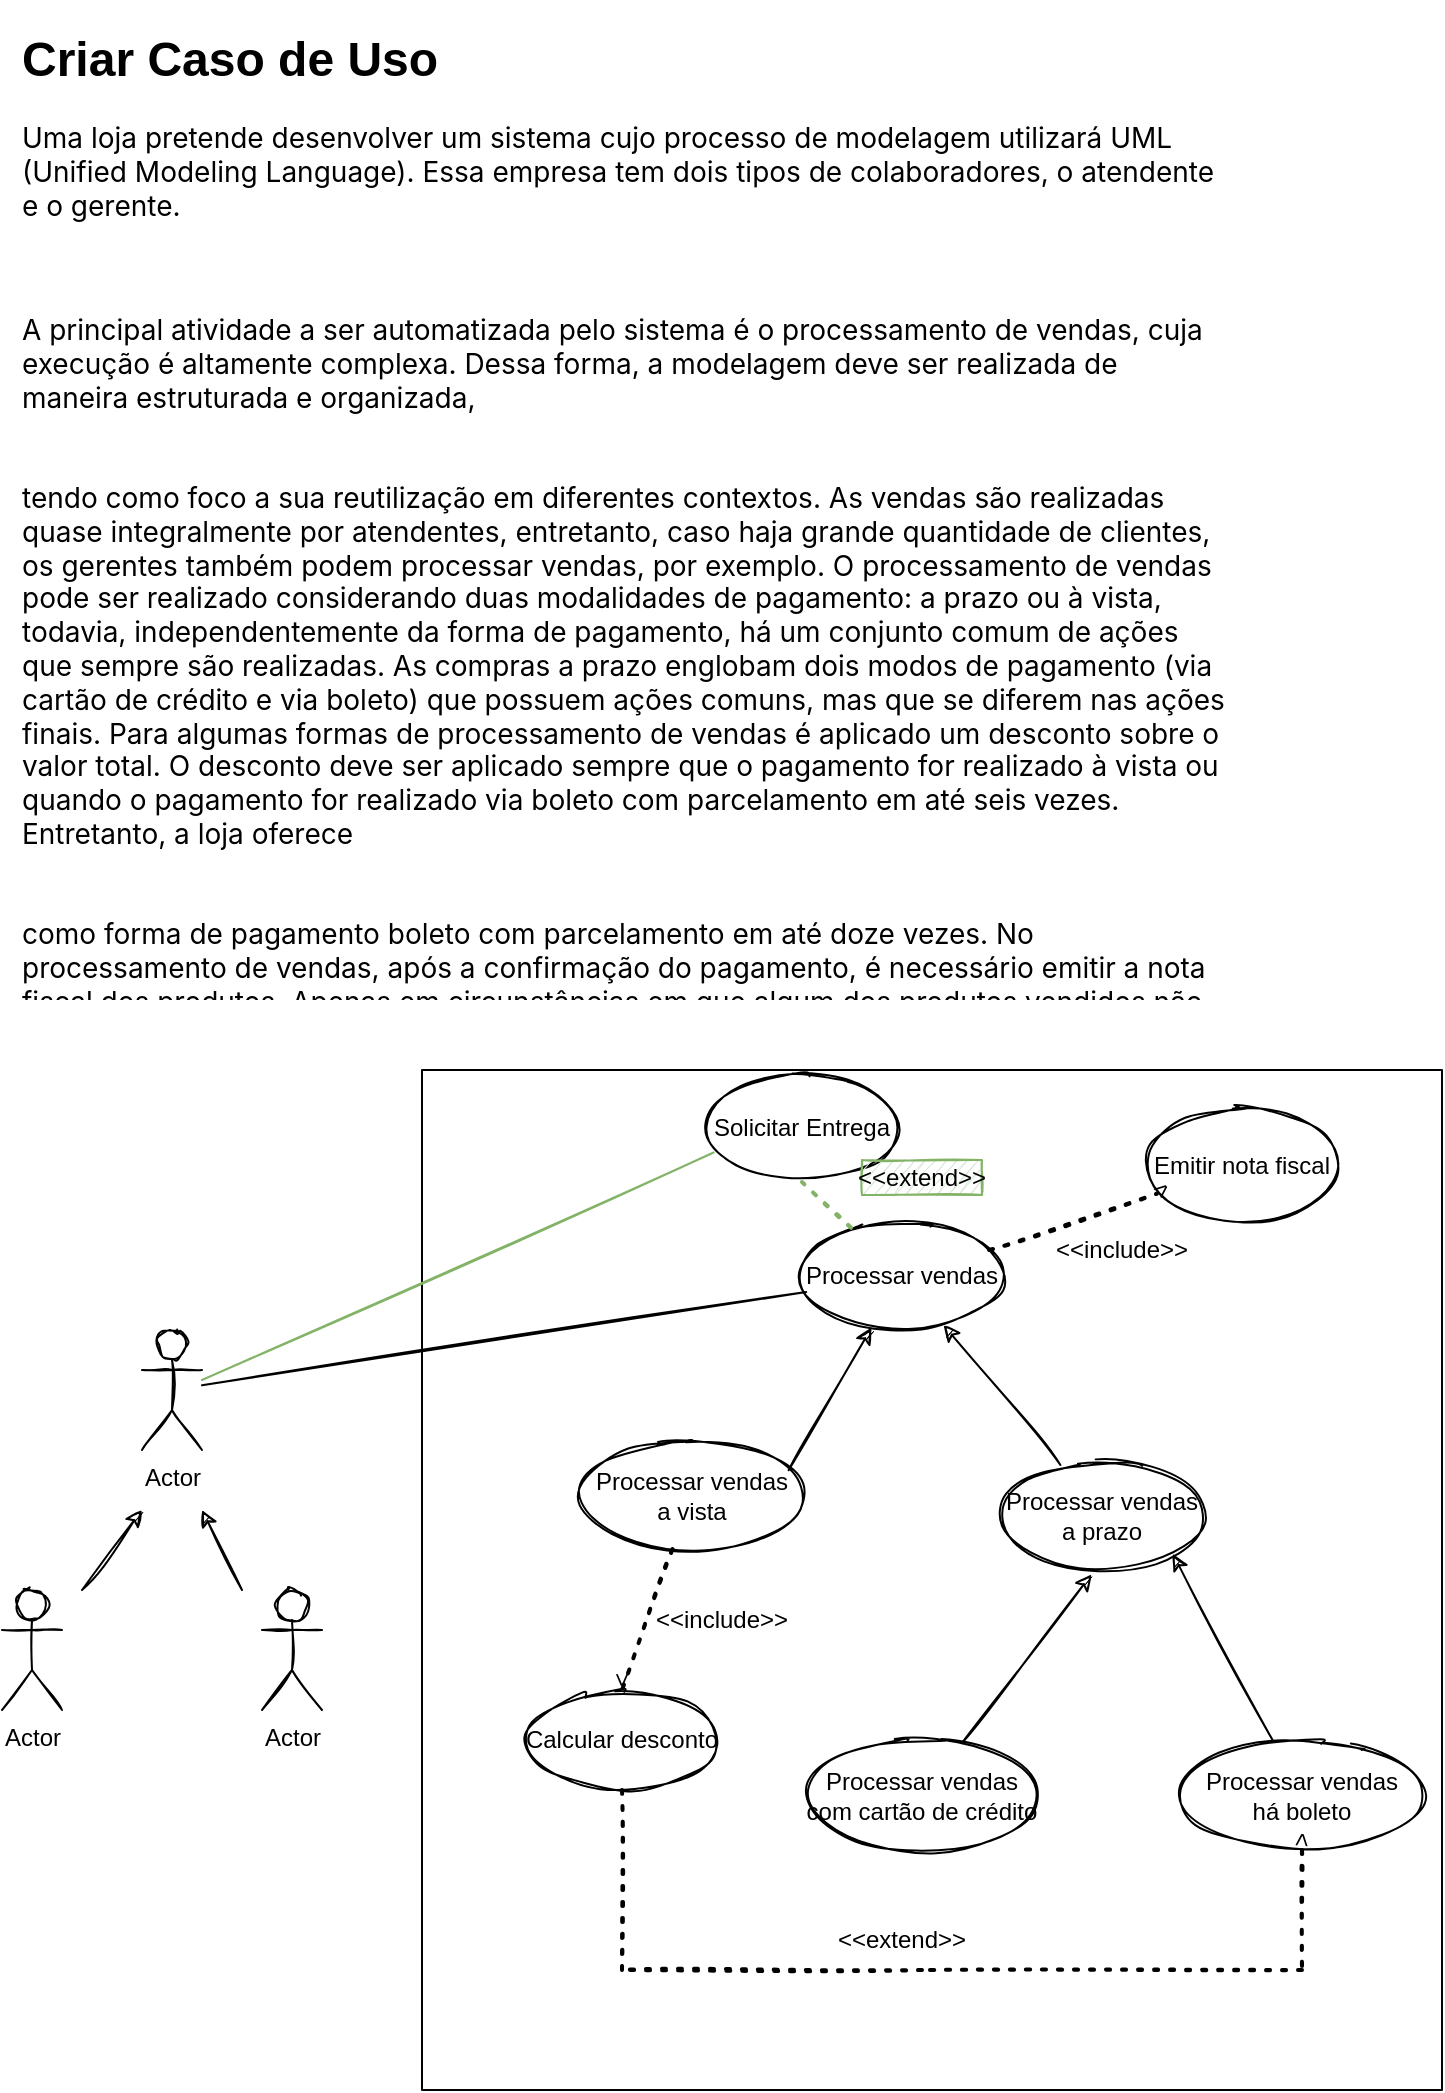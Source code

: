 <mxfile>
    <diagram id="y_w0aVyQnxrfPItYfsyk" name="Page-1">
        <mxGraphModel dx="1711" dy="1706" grid="1" gridSize="10" guides="1" tooltips="1" connect="1" arrows="1" fold="1" page="1" pageScale="1" pageWidth="827" pageHeight="1169" math="0" shadow="0">
            <root>
                <mxCell id="0"/>
                <mxCell id="1" parent="0"/>
                <mxCell id="Oir4PSkR5yXQYD4hzoM9-1" value="Actor" style="shape=umlActor;verticalLabelPosition=bottom;verticalAlign=top;html=1;outlineConnect=0;rounded=0;sketch=1;" parent="1" vertex="1">
                    <mxGeometry x="-650" y="-325" width="30" height="60" as="geometry"/>
                </mxCell>
                <mxCell id="Oir4PSkR5yXQYD4hzoM9-2" value="Actor" style="shape=umlActor;verticalLabelPosition=bottom;verticalAlign=top;html=1;outlineConnect=0;rounded=0;sketch=1;" parent="1" vertex="1">
                    <mxGeometry x="-780" y="-325" width="30" height="60" as="geometry"/>
                </mxCell>
                <mxCell id="Oir4PSkR5yXQYD4hzoM9-3" value="Actor" style="shape=umlActor;verticalLabelPosition=bottom;verticalAlign=top;html=1;outlineConnect=0;rounded=0;sketch=1;" parent="1" vertex="1">
                    <mxGeometry x="-710" y="-455" width="30" height="60" as="geometry"/>
                </mxCell>
                <mxCell id="Oir4PSkR5yXQYD4hzoM9-5" value="" style="whiteSpace=wrap;html=1;aspect=fixed;rounded=0;sketch=1;" parent="1" vertex="1">
                    <mxGeometry x="-570" y="-585" width="510" height="510" as="geometry"/>
                </mxCell>
                <mxCell id="Oir4PSkR5yXQYD4hzoM9-6" value="Processar vendas" style="ellipse;whiteSpace=wrap;html=1;rounded=0;sketch=1;" parent="1" vertex="1">
                    <mxGeometry x="-380" y="-510" width="100" height="55" as="geometry"/>
                </mxCell>
                <mxCell id="Oir4PSkR5yXQYD4hzoM9-7" value="Processar vendas&lt;br&gt;a prazo" style="ellipse;whiteSpace=wrap;html=1;rounded=0;sketch=1;" parent="1" vertex="1">
                    <mxGeometry x="-280" y="-390" width="100" height="55" as="geometry"/>
                </mxCell>
                <mxCell id="Oir4PSkR5yXQYD4hzoM9-8" value="Processar vendas&lt;br&gt;a vista" style="ellipse;whiteSpace=wrap;html=1;rounded=0;sketch=1;" parent="1" vertex="1">
                    <mxGeometry x="-490" y="-400" width="110" height="55" as="geometry"/>
                </mxCell>
                <mxCell id="Oir4PSkR5yXQYD4hzoM9-9" value="Processar vendas&lt;br&gt;há boleto" style="ellipse;whiteSpace=wrap;html=1;rounded=0;sketch=1;" parent="1" vertex="1">
                    <mxGeometry x="-190" y="-250" width="120" height="55" as="geometry"/>
                </mxCell>
                <mxCell id="Oir4PSkR5yXQYD4hzoM9-10" value="Processar vendas&lt;br&gt;com cartão de crédito" style="ellipse;whiteSpace=wrap;html=1;rounded=0;sketch=1;" parent="1" vertex="1">
                    <mxGeometry x="-380" y="-250" width="120" height="55" as="geometry"/>
                </mxCell>
                <mxCell id="Oir4PSkR5yXQYD4hzoM9-11" value="" style="endArrow=classic;html=1;rounded=0;sketch=1;" parent="1" edge="1">
                    <mxGeometry width="50" height="50" relative="1" as="geometry">
                        <mxPoint x="-740" y="-325" as="sourcePoint"/>
                        <mxPoint x="-710" y="-365" as="targetPoint"/>
                    </mxGeometry>
                </mxCell>
                <mxCell id="Oir4PSkR5yXQYD4hzoM9-12" value="" style="endArrow=classic;html=1;rounded=0;sketch=1;" parent="1" edge="1">
                    <mxGeometry width="50" height="50" relative="1" as="geometry">
                        <mxPoint x="-660" y="-325" as="sourcePoint"/>
                        <mxPoint x="-680" y="-365" as="targetPoint"/>
                    </mxGeometry>
                </mxCell>
                <mxCell id="Oir4PSkR5yXQYD4hzoM9-13" value="" style="endArrow=classic;html=1;rounded=0;exitX=0.939;exitY=0.275;exitDx=0;exitDy=0;exitPerimeter=0;sketch=1;" parent="1" source="Oir4PSkR5yXQYD4hzoM9-8" target="Oir4PSkR5yXQYD4hzoM9-6" edge="1">
                    <mxGeometry width="50" height="50" relative="1" as="geometry">
                        <mxPoint x="-380" y="-315" as="sourcePoint"/>
                        <mxPoint x="-330" y="-365" as="targetPoint"/>
                    </mxGeometry>
                </mxCell>
                <mxCell id="Oir4PSkR5yXQYD4hzoM9-14" value="" style="endArrow=classic;html=1;rounded=0;sketch=1;" parent="1" source="Oir4PSkR5yXQYD4hzoM9-7" target="Oir4PSkR5yXQYD4hzoM9-6" edge="1">
                    <mxGeometry width="50" height="50" relative="1" as="geometry">
                        <mxPoint x="-377.32" y="-393" as="sourcePoint"/>
                        <mxPoint x="-349.344" y="-447.136" as="targetPoint"/>
                    </mxGeometry>
                </mxCell>
                <mxCell id="Oir4PSkR5yXQYD4hzoM9-15" value="" style="endArrow=classic;html=1;rounded=0;entryX=0.448;entryY=1.039;entryDx=0;entryDy=0;entryPerimeter=0;sketch=1;" parent="1" source="Oir4PSkR5yXQYD4hzoM9-10" target="Oir4PSkR5yXQYD4hzoM9-7" edge="1">
                    <mxGeometry width="50" height="50" relative="1" as="geometry">
                        <mxPoint x="-367.32" y="-383" as="sourcePoint"/>
                        <mxPoint x="-339.344" y="-437.136" as="targetPoint"/>
                    </mxGeometry>
                </mxCell>
                <mxCell id="Oir4PSkR5yXQYD4hzoM9-16" value="" style="endArrow=classic;html=1;rounded=0;entryX=1;entryY=1;entryDx=0;entryDy=0;sketch=1;" parent="1" source="Oir4PSkR5yXQYD4hzoM9-9" target="Oir4PSkR5yXQYD4hzoM9-7" edge="1">
                    <mxGeometry width="50" height="50" relative="1" as="geometry">
                        <mxPoint x="-357.32" y="-373" as="sourcePoint"/>
                        <mxPoint x="-329.344" y="-427.136" as="targetPoint"/>
                    </mxGeometry>
                </mxCell>
                <mxCell id="Oir4PSkR5yXQYD4hzoM9-17" value="Calcular desconto" style="ellipse;whiteSpace=wrap;html=1;rounded=0;sketch=1;" parent="1" vertex="1">
                    <mxGeometry x="-520" y="-275" width="100" height="50" as="geometry"/>
                </mxCell>
                <mxCell id="Oir4PSkR5yXQYD4hzoM9-20" value="" style="endArrow=none;dashed=1;html=1;dashPattern=1 3;strokeWidth=2;rounded=0;entryX=0.5;entryY=0;entryDx=0;entryDy=0;sketch=1;" parent="1" source="Oir4PSkR5yXQYD4hzoM9-8" target="Oir4PSkR5yXQYD4hzoM9-17" edge="1">
                    <mxGeometry width="50" height="50" relative="1" as="geometry">
                        <mxPoint x="-380" y="-315" as="sourcePoint"/>
                        <mxPoint x="-330" y="-365" as="targetPoint"/>
                    </mxGeometry>
                </mxCell>
                <mxCell id="Oir4PSkR5yXQYD4hzoM9-21" value="&amp;lt;&amp;lt;include&amp;gt;&amp;gt;" style="text;html=1;strokeColor=none;fillColor=none;align=center;verticalAlign=middle;whiteSpace=wrap;rounded=0;sketch=1;" parent="1" vertex="1">
                    <mxGeometry x="-450" y="-325" width="60" height="30" as="geometry"/>
                </mxCell>
                <mxCell id="Oir4PSkR5yXQYD4hzoM9-22" value="" style="endArrow=none;dashed=1;html=1;dashPattern=1 3;strokeWidth=2;rounded=0;sketch=1;" parent="1" source="Oir4PSkR5yXQYD4hzoM9-9" target="Oir4PSkR5yXQYD4hzoM9-17" edge="1">
                    <mxGeometry width="50" height="50" relative="1" as="geometry">
                        <mxPoint x="-380" y="-315" as="sourcePoint"/>
                        <mxPoint x="-330" y="-365" as="targetPoint"/>
                        <Array as="points">
                            <mxPoint x="-130" y="-135"/>
                            <mxPoint x="-320" y="-135"/>
                            <mxPoint x="-470" y="-135"/>
                        </Array>
                    </mxGeometry>
                </mxCell>
                <mxCell id="Oir4PSkR5yXQYD4hzoM9-23" value="&amp;lt;&amp;lt;extend&amp;gt;&amp;gt;" style="text;html=1;strokeColor=none;fillColor=none;align=center;verticalAlign=middle;whiteSpace=wrap;rounded=0;sketch=1;" parent="1" vertex="1">
                    <mxGeometry x="-360" y="-165" width="60" height="30" as="geometry"/>
                </mxCell>
                <mxCell id="Oir4PSkR5yXQYD4hzoM9-24" value="&amp;lt;" style="text;html=1;strokeColor=none;fillColor=none;align=center;verticalAlign=middle;whiteSpace=wrap;rounded=0;rotation=-90;sketch=1;" parent="1" vertex="1">
                    <mxGeometry x="-480" y="-295" width="20" height="30" as="geometry"/>
                </mxCell>
                <mxCell id="Oir4PSkR5yXQYD4hzoM9-25" value="&amp;lt;" style="text;html=1;strokeColor=none;fillColor=none;align=center;verticalAlign=middle;whiteSpace=wrap;rounded=0;rotation=95;sketch=1;" parent="1" vertex="1">
                    <mxGeometry x="-140" y="-215" width="20" height="30" as="geometry"/>
                </mxCell>
                <mxCell id="Oir4PSkR5yXQYD4hzoM9-26" value="&lt;h1&gt;Criar Caso de Uso&lt;/h1&gt;&lt;p&gt;&lt;span style=&quot;font-family: -apple-system, BlinkMacSystemFont, &amp;quot;Segoe UI&amp;quot;, &amp;quot;Apple Color Emoji&amp;quot;, &amp;quot;Segoe UI Emoji&amp;quot;, &amp;quot;Segoe UI Web&amp;quot;, sans-serif; font-size: 14px; background-color: initial;&quot;&gt;Uma loja pretende desenvolver um sistema cujo processo de modelagem utilizará UML (Unified Modeling Language). Essa empresa tem dois tipos de colaboradores, o atendente e o gerente.&lt;/span&gt;&lt;/p&gt;&lt;div style=&quot;box-sizing: border-box; font-family: -apple-system, BlinkMacSystemFont, &amp;quot;Segoe UI&amp;quot;, &amp;quot;Apple Color Emoji&amp;quot;, &amp;quot;Segoe UI Emoji&amp;quot;, &amp;quot;Segoe UI Web&amp;quot;, sans-serif; font-size: 14px;&quot;&gt;&lt;br/&gt;&lt;br/&gt;A principal atividade a ser automatizada pelo sistema é o processamento de vendas, cuja execução é altamente complexa. Dessa forma, a modelagem deve ser realizada de maneira estruturada e organizada,&lt;br&gt;&lt;br/&gt;&lt;br/&gt;tendo como foco a sua reutilização em diferentes contextos. As vendas são realizadas quase integralmente por atendentes, entretanto, caso haja grande quantidade de clientes, os gerentes também podem processar vendas, por exemplo. O processamento de vendas pode ser realizado considerando duas modalidades de pagamento: a prazo ou à vista, todavia, independentemente da forma de pagamento, há um conjunto comum de ações que sempre são realizadas. As compras a prazo englobam dois modos de pagamento (via cartão de crédito e via boleto) que possuem ações comuns, mas que se diferem nas ações finais. Para algumas formas de processamento de vendas é aplicado um desconto sobre o valor total. O desconto deve ser aplicado sempre que o pagamento for realizado à vista ou quando o pagamento for realizado via boleto com parcelamento em até seis vezes. Entretanto, a loja oferece&lt;br&gt;&lt;br/&gt;&lt;br/&gt;como forma de pagamento boleto com parcelamento em até doze vezes. No processamento de vendas, após a confirmação do pagamento, é necessário emitir a nota fiscal dos produtos. Apenas em circunstâncias em que algum dos produtos vendidos não possa ser retirado na loja, deve ser possível solicitar a entrega pelo sistema. Elabore o diagrama de caso de uso.&lt;/div&gt;" style="text;html=1;strokeColor=none;fillColor=none;spacing=5;spacingTop=-20;whiteSpace=wrap;overflow=hidden;rounded=0;sketch=1;" parent="1" vertex="1">
                    <mxGeometry x="-775" y="-1110" width="610" height="490" as="geometry"/>
                </mxCell>
                <mxCell id="Oir4PSkR5yXQYD4hzoM9-27" value="Emitir nota fiscal" style="ellipse;whiteSpace=wrap;html=1;rounded=0;sketch=1;" parent="1" vertex="1">
                    <mxGeometry x="-210" y="-565" width="100" height="55" as="geometry"/>
                </mxCell>
                <mxCell id="Oir4PSkR5yXQYD4hzoM9-29" value="" style="endArrow=none;dashed=1;html=1;dashPattern=1 3;strokeWidth=2;rounded=0;exitX=0.936;exitY=0.273;exitDx=0;exitDy=0;exitPerimeter=0;sketch=1;" parent="1" source="Oir4PSkR5yXQYD4hzoM9-6" target="Oir4PSkR5yXQYD4hzoM9-27" edge="1">
                    <mxGeometry width="50" height="50" relative="1" as="geometry">
                        <mxPoint x="-434.643" y="-335.426" as="sourcePoint"/>
                        <mxPoint x="-460" y="-265" as="targetPoint"/>
                    </mxGeometry>
                </mxCell>
                <mxCell id="Oir4PSkR5yXQYD4hzoM9-30" value="&amp;lt;&amp;lt;include&amp;gt;&amp;gt;" style="text;html=1;strokeColor=none;fillColor=none;align=center;verticalAlign=middle;whiteSpace=wrap;rounded=0;sketch=1;" parent="1" vertex="1">
                    <mxGeometry x="-250" y="-510" width="60" height="30" as="geometry"/>
                </mxCell>
                <mxCell id="Oir4PSkR5yXQYD4hzoM9-31" value="&amp;lt;" style="text;html=1;strokeColor=none;fillColor=none;align=center;verticalAlign=middle;whiteSpace=wrap;rounded=0;rotation=-220;sketch=1;" parent="1" vertex="1">
                    <mxGeometry x="-210" y="-540" width="20" height="30" as="geometry"/>
                </mxCell>
                <mxCell id="Oir4PSkR5yXQYD4hzoM9-33" value="Solicitar Entrega" style="ellipse;whiteSpace=wrap;html=1;rounded=0;sketch=1;" parent="1" vertex="1">
                    <mxGeometry x="-430" y="-584" width="100" height="55" as="geometry"/>
                </mxCell>
                <mxCell id="Oir4PSkR5yXQYD4hzoM9-34" value="" style="endArrow=none;dashed=1;html=1;dashPattern=1 3;strokeWidth=2;rounded=0;entryX=0.5;entryY=1;entryDx=0;entryDy=0;fillColor=#d5e8d4;strokeColor=#82b366;sketch=1;" parent="1" source="Oir4PSkR5yXQYD4hzoM9-6" target="Oir4PSkR5yXQYD4hzoM9-33" edge="1">
                    <mxGeometry width="50" height="50" relative="1" as="geometry">
                        <mxPoint x="-276.4" y="-484.985" as="sourcePoint"/>
                        <mxPoint x="-192.76" y="-513.247" as="targetPoint"/>
                    </mxGeometry>
                </mxCell>
                <mxCell id="Oir4PSkR5yXQYD4hzoM9-35" value="&amp;lt;&amp;lt;extend&amp;gt;&amp;gt;" style="text;html=1;strokeColor=#82b366;fillColor=#d5e8d4;align=center;verticalAlign=middle;whiteSpace=wrap;rounded=0;sketch=1;" parent="1" vertex="1">
                    <mxGeometry x="-350" y="-540" width="60" height="17.5" as="geometry"/>
                </mxCell>
                <mxCell id="Oir4PSkR5yXQYD4hzoM9-37" value="" style="endArrow=none;html=1;rounded=0;entryX=0.021;entryY=0.655;entryDx=0;entryDy=0;entryPerimeter=0;sketch=1;" parent="1" source="Oir4PSkR5yXQYD4hzoM9-3" target="Oir4PSkR5yXQYD4hzoM9-6" edge="1">
                    <mxGeometry width="50" height="50" relative="1" as="geometry">
                        <mxPoint x="-380" y="-410" as="sourcePoint"/>
                        <mxPoint x="-330" y="-460" as="targetPoint"/>
                    </mxGeometry>
                </mxCell>
                <mxCell id="Oir4PSkR5yXQYD4hzoM9-38" value="" style="endArrow=none;html=1;rounded=0;entryX=0.058;entryY=0.732;entryDx=0;entryDy=0;entryPerimeter=0;fillColor=#d5e8d4;strokeColor=#82b366;sketch=1;" parent="1" target="Oir4PSkR5yXQYD4hzoM9-33" edge="1">
                    <mxGeometry width="50" height="50" relative="1" as="geometry">
                        <mxPoint x="-680" y="-430" as="sourcePoint"/>
                        <mxPoint x="-367.9" y="-463.975" as="targetPoint"/>
                    </mxGeometry>
                </mxCell>
            </root>
        </mxGraphModel>
    </diagram>
</mxfile>